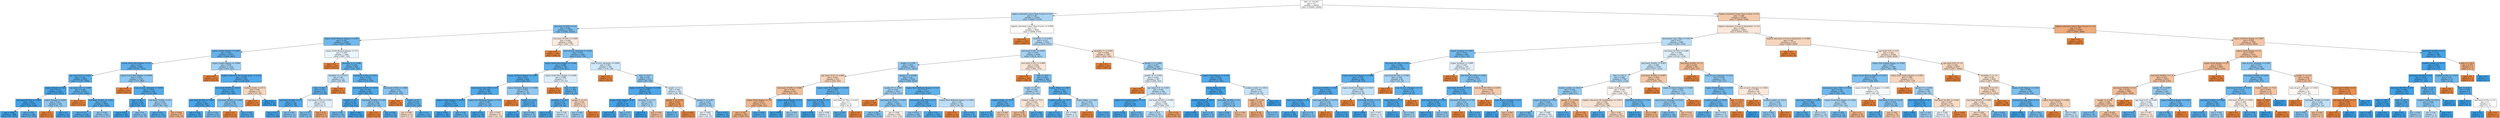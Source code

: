 digraph Tree {
node [shape=box, style="filled", color="black"] ;
0 [label="date <= 114.047\ngini = 0.5\nsamples = 48936\nvalue = [24468, 24468]", fillcolor="#e5813900"] ;
1 [label="highest_education_Lower Than A Level <= 0.0\ngini = 0.46\nsamples = 23588\nvalue = [8468, 15120]", fillcolor="#399de570"] ;
0 -> 1 [labeldistance=2.5, labelangle=45, headlabel="True"] ;
2 [label="imd_band_10-20% <= 0.0\ngini = 0.382\nsamples = 13905\nvalue = [3580, 10325]", fillcolor="#399de5a7"] ;
1 -> 2 ;
3 [label="region_North Western Region <= 0.001\ngini = 0.341\nsamples = 12206\nvalue = [2657, 9549]", fillcolor="#399de5b8"] ;
2 -> 3 ;
4 [label="region_London Region <= 0.001\ngini = 0.301\nsamples = 10797\nvalue = [1990, 8807]", fillcolor="#399de5c5"] ;
3 -> 4 ;
5 [label="region_South West Region <= 0.0\ngini = 0.271\nsamples = 9481\nvalue = [1529, 7952]", fillcolor="#399de5ce"] ;
4 -> 5 ;
6 [label="age_band_0-35 <= 0.001\ngini = 0.241\nsamples = 8249\nvalue = [1157, 7092]", fillcolor="#399de5d5"] ;
5 -> 6 ;
7 [label="region_Ireland <= 0.03\ngini = 0.113\nsamples = 2247\nvalue = [135, 2112]", fillcolor="#399de5ef"] ;
6 -> 7 ;
8 [label="imd_band_60-70% <= 0.003\ngini = 0.092\nsamples = 2144\nvalue = [104, 2040]", fillcolor="#399de5f2"] ;
7 -> 8 ;
9 [label="gini = 0.068\nsamples = 1898\nvalue = [67, 1831]", fillcolor="#399de5f6"] ;
8 -> 9 ;
10 [label="gini = 0.256\nsamples = 246\nvalue = [37, 209]", fillcolor="#399de5d2"] ;
8 -> 10 ;
11 [label="region_Ireland <= 0.983\ngini = 0.421\nsamples = 103\nvalue = [31, 72]", fillcolor="#399de591"] ;
7 -> 11 ;
12 [label="gini = 0.0\nsamples = 27\nvalue = [27, 0]", fillcolor="#e58139ff"] ;
11 -> 12 ;
13 [label="gini = 0.1\nsamples = 76\nvalue = [4, 72]", fillcolor="#399de5f1"] ;
11 -> 13 ;
14 [label="age_band_0-35 <= 0.999\ngini = 0.283\nsamples = 6002\nvalue = [1022, 4980]", fillcolor="#399de5cb"] ;
6 -> 14 ;
15 [label="gini = 0.0\nsamples = 173\nvalue = [173, 0]", fillcolor="#e58139ff"] ;
14 -> 15 ;
16 [label="imd_band_30-40% <= 0.003\ngini = 0.249\nsamples = 5829\nvalue = [849, 4980]", fillcolor="#399de5d4"] ;
14 -> 16 ;
17 [label="gini = 0.217\nsamples = 5138\nvalue = [635, 4503]", fillcolor="#399de5db"] ;
16 -> 17 ;
18 [label="gini = 0.428\nsamples = 691\nvalue = [214, 477]", fillcolor="#399de58d"] ;
16 -> 18 ;
19 [label="region_South West Region <= 0.999\ngini = 0.422\nsamples = 1232\nvalue = [372, 860]", fillcolor="#399de591"] ;
5 -> 19 ;
20 [label="gini = 0.0\nsamples = 253\nvalue = [253, 0]", fillcolor="#e58139ff"] ;
19 -> 20 ;
21 [label="num_of_prev_attempts <= 0.049\ngini = 0.214\nsamples = 979\nvalue = [119, 860]", fillcolor="#399de5dc"] ;
19 -> 21 ;
22 [label="date <= 99.5\ngini = 0.132\nsamples = 787\nvalue = [56, 731]", fillcolor="#399de5eb"] ;
21 -> 22 ;
23 [label="gini = 0.076\nsamples = 682\nvalue = [27, 655]", fillcolor="#399de5f4"] ;
22 -> 23 ;
24 [label="gini = 0.4\nsamples = 105\nvalue = [29, 76]", fillcolor="#399de59e"] ;
22 -> 24 ;
25 [label="imd_band_70-80% <= 0.0\ngini = 0.441\nsamples = 192\nvalue = [63, 129]", fillcolor="#399de582"] ;
21 -> 25 ;
26 [label="gini = 0.211\nsamples = 125\nvalue = [15, 110]", fillcolor="#399de5dc"] ;
25 -> 26 ;
27 [label="gini = 0.406\nsamples = 67\nvalue = [48, 19]", fillcolor="#e581399a"] ;
25 -> 27 ;
28 [label="region_London Region <= 0.998\ngini = 0.455\nsamples = 1316\nvalue = [461, 855]", fillcolor="#399de576"] ;
4 -> 28 ;
29 [label="gini = 0.0\nsamples = 353\nvalue = [353, 0]", fillcolor="#e58139ff"] ;
28 -> 29 ;
30 [label="highest_education_No Formal quals <= 0.018\ngini = 0.199\nsamples = 963\nvalue = [108, 855]", fillcolor="#399de5df"] ;
28 -> 30 ;
31 [label="imd_band_50-60% <= 0.012\ngini = 0.179\nsamples = 938\nvalue = [93, 845]", fillcolor="#399de5e3"] ;
30 -> 31 ;
32 [label="imd_band_60-70% <= 0.003\ngini = 0.15\nsamples = 854\nvalue = [70, 784]", fillcolor="#399de5e8"] ;
31 -> 32 ;
33 [label="gini = 0.128\nsamples = 785\nvalue = [54, 731]", fillcolor="#399de5ec"] ;
32 -> 33 ;
34 [label="gini = 0.356\nsamples = 69\nvalue = [16, 53]", fillcolor="#399de5b2"] ;
32 -> 34 ;
35 [label="imd_band_50-60% <= 0.946\ngini = 0.398\nsamples = 84\nvalue = [23, 61]", fillcolor="#399de59f"] ;
31 -> 35 ;
36 [label="gini = 0.0\nsamples = 15\nvalue = [15, 0]", fillcolor="#e58139ff"] ;
35 -> 36 ;
37 [label="gini = 0.205\nsamples = 69\nvalue = [8, 61]", fillcolor="#399de5de"] ;
35 -> 37 ;
38 [label="studied_credits <= 67.5\ngini = 0.48\nsamples = 25\nvalue = [15, 10]", fillcolor="#e5813955"] ;
30 -> 38 ;
39 [label="gini = 0.0\nsamples = 15\nvalue = [15, 0]", fillcolor="#e58139ff"] ;
38 -> 39 ;
40 [label="gini = 0.0\nsamples = 10\nvalue = [0, 10]", fillcolor="#399de5ff"] ;
38 -> 40 ;
41 [label="region_North Western Region <= 1.0\ngini = 0.499\nsamples = 1409\nvalue = [667, 742]", fillcolor="#399de51a"] ;
3 -> 41 ;
42 [label="gini = 0.0\nsamples = 505\nvalue = [505, 0]", fillcolor="#e58139ff"] ;
41 -> 42 ;
43 [label="disability_N <= 0.991\ngini = 0.294\nsamples = 904\nvalue = [162, 742]", fillcolor="#399de5c7"] ;
41 -> 43 ;
44 [label="disability_N <= 0.015\ngini = 0.48\nsamples = 110\nvalue = [44, 66]", fillcolor="#399de555"] ;
43 -> 44 ;
45 [label="date <= 84.5\ngini = 0.275\nsamples = 79\nvalue = [13, 66]", fillcolor="#399de5cd"] ;
44 -> 45 ;
46 [label="imd_band_20-30% <= 0.5\ngini = 0.19\nsamples = 66\nvalue = [7, 59]", fillcolor="#399de5e1"] ;
45 -> 46 ;
47 [label="gini = 0.111\nsamples = 51\nvalue = [3, 48]", fillcolor="#399de5ef"] ;
46 -> 47 ;
48 [label="gini = 0.391\nsamples = 15\nvalue = [4, 11]", fillcolor="#399de5a2"] ;
46 -> 48 ;
49 [label="imd_band_0-10% <= 0.353\ngini = 0.497\nsamples = 13\nvalue = [6, 7]", fillcolor="#399de524"] ;
45 -> 49 ;
50 [label="gini = 0.375\nsamples = 8\nvalue = [2, 6]", fillcolor="#399de5aa"] ;
49 -> 50 ;
51 [label="gini = 0.32\nsamples = 5\nvalue = [4, 1]", fillcolor="#e58139bf"] ;
49 -> 51 ;
52 [label="gini = 0.0\nsamples = 31\nvalue = [31, 0]", fillcolor="#e58139ff"] ;
44 -> 52 ;
53 [label="imd_band_0-10% <= 0.011\ngini = 0.253\nsamples = 794\nvalue = [118, 676]", fillcolor="#399de5d2"] ;
43 -> 53 ;
54 [label="imd_band_50-60% <= 0.014\ngini = 0.192\nsamples = 613\nvalue = [66, 547]", fillcolor="#399de5e0"] ;
53 -> 54 ;
55 [label="weight <= 3.5\ngini = 0.139\nsamples = 517\nvalue = [39, 478]", fillcolor="#399de5ea"] ;
54 -> 55 ;
56 [label="gini = 0.347\nsamples = 94\nvalue = [21, 73]", fillcolor="#399de5b6"] ;
55 -> 56 ;
57 [label="gini = 0.081\nsamples = 423\nvalue = [18, 405]", fillcolor="#399de5f4"] ;
55 -> 57 ;
58 [label="imd_band_50-60% <= 0.96\ngini = 0.404\nsamples = 96\nvalue = [27, 69]", fillcolor="#399de59b"] ;
54 -> 58 ;
59 [label="gini = 0.0\nsamples = 18\nvalue = [18, 0]", fillcolor="#e58139ff"] ;
58 -> 59 ;
60 [label="gini = 0.204\nsamples = 78\nvalue = [9, 69]", fillcolor="#399de5de"] ;
58 -> 60 ;
61 [label="imd_band_0-10% <= 0.988\ngini = 0.41\nsamples = 181\nvalue = [52, 129]", fillcolor="#399de598"] ;
53 -> 61 ;
62 [label="gini = 0.0\nsamples = 26\nvalue = [26, 0]", fillcolor="#e58139ff"] ;
61 -> 62 ;
63 [label="weight <= 2.5\ngini = 0.279\nsamples = 155\nvalue = [26, 129]", fillcolor="#399de5cc"] ;
61 -> 63 ;
64 [label="gini = 0.486\nsamples = 12\nvalue = [7, 5]", fillcolor="#e5813949"] ;
63 -> 64 ;
65 [label="gini = 0.23\nsamples = 143\nvalue = [19, 124]", fillcolor="#399de5d8"] ;
63 -> 65 ;
66 [label="imd_band_10-20% <= 0.999\ngini = 0.496\nsamples = 1699\nvalue = [923, 776]", fillcolor="#e5813929"] ;
2 -> 66 ;
67 [label="gini = 0.0\nsamples = 690\nvalue = [690, 0]", fillcolor="#e58139ff"] ;
66 -> 67 ;
68 [label="num_of_prev_attempts <= 0.029\ngini = 0.355\nsamples = 1009\nvalue = [233, 776]", fillcolor="#399de5b2"] ;
66 -> 68 ;
69 [label="region_South West Region <= 0.006\ngini = 0.268\nsamples = 746\nvalue = [119, 627]", fillcolor="#399de5cf"] ;
68 -> 69 ;
70 [label="region_Yorkshire Region <= 0.007\ngini = 0.22\nsamples = 669\nvalue = [84, 585]", fillcolor="#399de5da"] ;
69 -> 70 ;
71 [label="assessment_type_CMA <= 0.5\ngini = 0.186\nsamples = 597\nvalue = [62, 535]", fillcolor="#399de5e1"] ;
70 -> 71 ;
72 [label="region_London Region <= 0.012\ngini = 0.137\nsamples = 475\nvalue = [35, 440]", fillcolor="#399de5eb"] ;
71 -> 72 ;
73 [label="gini = 0.095\nsamples = 380\nvalue = [19, 361]", fillcolor="#399de5f2"] ;
72 -> 73 ;
74 [label="gini = 0.28\nsamples = 95\nvalue = [16, 79]", fillcolor="#399de5cb"] ;
72 -> 74 ;
75 [label="region_East Midlands Region <= 0.02\ngini = 0.345\nsamples = 122\nvalue = [27, 95]", fillcolor="#399de5b7"] ;
71 -> 75 ;
76 [label="gini = 0.131\nsamples = 85\nvalue = [6, 79]", fillcolor="#399de5ec"] ;
75 -> 76 ;
77 [label="gini = 0.491\nsamples = 37\nvalue = [21, 16]", fillcolor="#e581393d"] ;
75 -> 77 ;
78 [label="region_Yorkshire Region <= 0.988\ngini = 0.424\nsamples = 72\nvalue = [22, 50]", fillcolor="#399de58f"] ;
70 -> 78 ;
79 [label="gini = 0.0\nsamples = 15\nvalue = [15, 0]", fillcolor="#e58139ff"] ;
78 -> 79 ;
80 [label="weight <= 11.25\ngini = 0.215\nsamples = 57\nvalue = [7, 50]", fillcolor="#399de5db"] ;
78 -> 80 ;
81 [label="gini = 0.1\nsamples = 38\nvalue = [2, 36]", fillcolor="#399de5f1"] ;
80 -> 81 ;
82 [label="gini = 0.388\nsamples = 19\nvalue = [5, 14]", fillcolor="#399de5a4"] ;
80 -> 82 ;
83 [label="region_South West Region <= 0.938\ngini = 0.496\nsamples = 77\nvalue = [35, 42]", fillcolor="#399de52a"] ;
69 -> 83 ;
84 [label="gini = 0.0\nsamples = 26\nvalue = [26, 0]", fillcolor="#e58139ff"] ;
83 -> 84 ;
85 [label="date <= 99.5\ngini = 0.291\nsamples = 51\nvalue = [9, 42]", fillcolor="#399de5c8"] ;
83 -> 85 ;
86 [label="disability_Y <= 0.5\ngini = 0.227\nsamples = 46\nvalue = [6, 40]", fillcolor="#399de5d9"] ;
85 -> 86 ;
87 [label="gini = 0.142\nsamples = 39\nvalue = [3, 36]", fillcolor="#399de5ea"] ;
86 -> 87 ;
88 [label="gini = 0.49\nsamples = 7\nvalue = [3, 4]", fillcolor="#399de540"] ;
86 -> 88 ;
89 [label="gender_F <= 0.5\ngini = 0.48\nsamples = 5\nvalue = [3, 2]", fillcolor="#e5813955"] ;
85 -> 89 ;
90 [label="gini = 0.444\nsamples = 3\nvalue = [1, 2]", fillcolor="#399de57f"] ;
89 -> 90 ;
91 [label="gini = 0.0\nsamples = 2\nvalue = [2, 0]", fillcolor="#e58139ff"] ;
89 -> 91 ;
92 [label="num_of_prev_attempts <= 0.995\ngini = 0.491\nsamples = 263\nvalue = [114, 149]", fillcolor="#399de53c"] ;
68 -> 92 ;
93 [label="gini = 0.0\nsamples = 50\nvalue = [50, 0]", fillcolor="#e58139ff"] ;
92 -> 93 ;
94 [label="date <= 52.0\ngini = 0.42\nsamples = 213\nvalue = [64, 149]", fillcolor="#399de591"] ;
92 -> 94 ;
95 [label="region_South East Region <= 0.306\ngini = 0.167\nsamples = 87\nvalue = [8, 79]", fillcolor="#399de5e5"] ;
94 -> 95 ;
96 [label="region_North Region <= 0.5\ngini = 0.1\nsamples = 76\nvalue = [4, 72]", fillcolor="#399de5f1"] ;
95 -> 96 ;
97 [label="gini = 0.08\nsamples = 72\nvalue = [3, 69]", fillcolor="#399de5f4"] ;
96 -> 97 ;
98 [label="gini = 0.375\nsamples = 4\nvalue = [1, 3]", fillcolor="#399de5aa"] ;
96 -> 98 ;
99 [label="disability_N <= 0.5\ngini = 0.463\nsamples = 11\nvalue = [4, 7]", fillcolor="#399de56d"] ;
95 -> 99 ;
100 [label="gini = 0.0\nsamples = 5\nvalue = [0, 5]", fillcolor="#399de5ff"] ;
99 -> 100 ;
101 [label="gini = 0.444\nsamples = 6\nvalue = [4, 2]", fillcolor="#e581397f"] ;
99 -> 101 ;
102 [label="weight <= 3.5\ngini = 0.494\nsamples = 126\nvalue = [56, 70]", fillcolor="#399de533"] ;
94 -> 102 ;
103 [label="gender_F <= 0.115\ngini = 0.293\nsamples = 28\nvalue = [23, 5]", fillcolor="#e58139c8"] ;
102 -> 103 ;
104 [label="gini = 0.32\nsamples = 5\nvalue = [1, 4]", fillcolor="#399de5bf"] ;
103 -> 104 ;
105 [label="gini = 0.083\nsamples = 23\nvalue = [22, 1]", fillcolor="#e58139f3"] ;
103 -> 105 ;
106 [label="gender_F <= 0.947\ngini = 0.447\nsamples = 98\nvalue = [33, 65]", fillcolor="#399de57e"] ;
102 -> 106 ;
107 [label="gini = 0.499\nsamples = 63\nvalue = [30, 33]", fillcolor="#399de517"] ;
106 -> 107 ;
108 [label="gini = 0.157\nsamples = 35\nvalue = [3, 32]", fillcolor="#399de5e7"] ;
106 -> 108 ;
109 [label="highest_education_Lower Than A Level <= 0.999\ngini = 0.5\nsamples = 9683\nvalue = [4888, 4795]", fillcolor="#e5813905"] ;
1 -> 109 ;
110 [label="gini = 0.0\nsamples = 1850\nvalue = [1850, 0]", fillcolor="#e58139ff"] ;
109 -> 110 ;
111 [label="disability_Y <= 0.001\ngini = 0.475\nsamples = 7833\nvalue = [3038, 4795]", fillcolor="#399de55d"] ;
109 -> 111 ;
112 [label="imd_band_0-10% <= 0.001\ngini = 0.453\nsamples = 6446\nvalue = [2235, 4211]", fillcolor="#399de578"] ;
111 -> 112 ;
113 [label="weight <= 2.536\ngini = 0.432\nsamples = 5610\nvalue = [1773, 3837]", fillcolor="#399de589"] ;
112 -> 113 ;
114 [label="age_band_35-55 <= 0.998\ngini = 0.481\nsamples = 510\nvalue = [305, 205]", fillcolor="#e5813954"] ;
113 -> 114 ;
115 [label="imd_band_30-40% <= 0.986\ngini = 0.441\nsamples = 435\nvalue = [292, 143]", fillcolor="#e5813982"] ;
114 -> 115 ;
116 [label="region_North Region <= 1.0\ngini = 0.417\nsamples = 412\nvalue = [290, 122]", fillcolor="#e5813994"] ;
115 -> 116 ;
117 [label="gini = 0.395\nsamples = 395\nvalue = [288, 107]", fillcolor="#e58139a0"] ;
116 -> 117 ;
118 [label="gini = 0.208\nsamples = 17\nvalue = [2, 15]", fillcolor="#399de5dd"] ;
116 -> 118 ;
119 [label="region_North Region <= 0.5\ngini = 0.159\nsamples = 23\nvalue = [2, 21]", fillcolor="#399de5e7"] ;
115 -> 119 ;
120 [label="gini = 0.095\nsamples = 20\nvalue = [1, 19]", fillcolor="#399de5f2"] ;
119 -> 120 ;
121 [label="gini = 0.444\nsamples = 3\nvalue = [1, 2]", fillcolor="#399de57f"] ;
119 -> 121 ;
122 [label="region_South West Region <= 0.459\ngini = 0.287\nsamples = 75\nvalue = [13, 62]", fillcolor="#399de5ca"] ;
114 -> 122 ;
123 [label="imd_band_40-50% <= 0.5\ngini = 0.198\nsamples = 63\nvalue = [7, 56]", fillcolor="#399de5df"] ;
122 -> 123 ;
124 [label="gini = 0.074\nsamples = 52\nvalue = [2, 50]", fillcolor="#399de5f5"] ;
123 -> 124 ;
125 [label="gini = 0.496\nsamples = 11\nvalue = [5, 6]", fillcolor="#399de52a"] ;
123 -> 125 ;
126 [label="imd_band_60-70% <= 0.419\ngini = 0.5\nsamples = 12\nvalue = [6, 6]", fillcolor="#e5813900"] ;
122 -> 126 ;
127 [label="gini = 0.245\nsamples = 7\nvalue = [1, 6]", fillcolor="#399de5d4"] ;
126 -> 127 ;
128 [label="gini = 0.0\nsamples = 5\nvalue = [5, 0]", fillcolor="#e58139ff"] ;
126 -> 128 ;
129 [label="gender_F <= 0.999\ngini = 0.41\nsamples = 5100\nvalue = [1468, 3632]", fillcolor="#399de598"] ;
113 -> 129 ;
130 [label="gender_M <= 0.996\ngini = 0.451\nsamples = 3543\nvalue = [1218, 2325]", fillcolor="#399de579"] ;
129 -> 130 ;
131 [label="gini = 0.0\nsamples = 260\nvalue = [260, 0]", fillcolor="#e58139ff"] ;
130 -> 131 ;
132 [label="imd_band_90-100% <= 0.003\ngini = 0.413\nsamples = 3283\nvalue = [958, 2325]", fillcolor="#399de596"] ;
130 -> 132 ;
133 [label="gini = 0.383\nsamples = 2874\nvalue = [743, 2131]", fillcolor="#399de5a6"] ;
132 -> 133 ;
134 [label="gini = 0.499\nsamples = 409\nvalue = [215, 194]", fillcolor="#e5813919"] ;
132 -> 134 ;
135 [label="region_West Midlands Region <= 0.01\ngini = 0.27\nsamples = 1557\nvalue = [250, 1307]", fillcolor="#399de5ce"] ;
129 -> 135 ;
136 [label="assessment_type_TMA <= 0.5\ngini = 0.236\nsamples = 1417\nvalue = [194, 1223]", fillcolor="#399de5d7"] ;
135 -> 136 ;
137 [label="gini = 0.416\nsamples = 268\nvalue = [79, 189]", fillcolor="#399de594"] ;
136 -> 137 ;
138 [label="gini = 0.18\nsamples = 1149\nvalue = [115, 1034]", fillcolor="#399de5e3"] ;
136 -> 138 ;
139 [label="region_West Midlands Region <= 0.992\ngini = 0.48\nsamples = 140\nvalue = [56, 84]", fillcolor="#399de555"] ;
135 -> 139 ;
140 [label="gini = 0.0\nsamples = 43\nvalue = [43, 0]", fillcolor="#e58139ff"] ;
139 -> 140 ;
141 [label="gini = 0.232\nsamples = 97\nvalue = [13, 84]", fillcolor="#399de5d8"] ;
139 -> 141 ;
142 [label="imd_band_0-10% <= 0.999\ngini = 0.494\nsamples = 836\nvalue = [462, 374]", fillcolor="#e5813931"] ;
112 -> 142 ;
143 [label="gini = 0.0\nsamples = 346\nvalue = [346, 0]", fillcolor="#e58139ff"] ;
142 -> 143 ;
144 [label="date <= 33.0\ngini = 0.361\nsamples = 490\nvalue = [116, 374]", fillcolor="#399de5b0"] ;
142 -> 144 ;
145 [label="weight <= 8.137\ngini = 0.465\nsamples = 207\nvalue = [76, 131]", fillcolor="#399de56b"] ;
144 -> 145 ;
146 [label="studied_credits <= 135.0\ngini = 0.24\nsamples = 93\nvalue = [13, 80]", fillcolor="#399de5d6"] ;
145 -> 146 ;
147 [label="gini = 0.171\nsamples = 85\nvalue = [8, 77]", fillcolor="#399de5e5"] ;
146 -> 147 ;
148 [label="gini = 0.469\nsamples = 8\nvalue = [5, 3]", fillcolor="#e5813966"] ;
146 -> 148 ;
149 [label="studied_credits <= 75.0\ngini = 0.494\nsamples = 114\nvalue = [63, 51]", fillcolor="#e5813931"] ;
145 -> 149 ;
150 [label="gini = 0.434\nsamples = 88\nvalue = [60, 28]", fillcolor="#e5813988"] ;
149 -> 150 ;
151 [label="gini = 0.204\nsamples = 26\nvalue = [3, 23]", fillcolor="#399de5de"] ;
149 -> 151 ;
152 [label="region_Wales <= 0.093\ngini = 0.243\nsamples = 283\nvalue = [40, 243]", fillcolor="#399de5d5"] ;
144 -> 152 ;
153 [label="studied_credits <= 157.5\ngini = 0.199\nsamples = 250\nvalue = [28, 222]", fillcolor="#399de5df"] ;
152 -> 153 ;
154 [label="gini = 0.174\nsamples = 239\nvalue = [23, 216]", fillcolor="#399de5e4"] ;
153 -> 154 ;
155 [label="gini = 0.496\nsamples = 11\nvalue = [5, 6]", fillcolor="#399de52a"] ;
153 -> 155 ;
156 [label="region_Wales <= 0.844\ngini = 0.463\nsamples = 33\nvalue = [12, 21]", fillcolor="#399de56d"] ;
152 -> 156 ;
157 [label="gini = 0.0\nsamples = 9\nvalue = [9, 0]", fillcolor="#e58139ff"] ;
156 -> 157 ;
158 [label="gini = 0.219\nsamples = 24\nvalue = [3, 21]", fillcolor="#399de5db"] ;
156 -> 158 ;
159 [label="disability_Y <= 0.995\ngini = 0.488\nsamples = 1387\nvalue = [803, 584]", fillcolor="#e5813946"] ;
111 -> 159 ;
160 [label="gini = 0.0\nsamples = 505\nvalue = [505, 0]", fillcolor="#e58139ff"] ;
159 -> 160 ;
161 [label="gender_F <= 0.984\ngini = 0.447\nsamples = 882\nvalue = [298, 584]", fillcolor="#399de57d"] ;
159 -> 161 ;
162 [label="gender_M <= 0.992\ngini = 0.495\nsamples = 587\nvalue = [265, 322]", fillcolor="#399de52d"] ;
161 -> 162 ;
163 [label="gini = 0.0\nsamples = 47\nvalue = [47, 0]", fillcolor="#e58139ff"] ;
162 -> 163 ;
164 [label="age_band_0-35 <= 0.003\ngini = 0.481\nsamples = 540\nvalue = [218, 322]", fillcolor="#399de552"] ;
162 -> 164 ;
165 [label="region_East Anglian Region <= 0.5\ngini = 0.17\nsamples = 96\nvalue = [9, 87]", fillcolor="#399de5e5"] ;
164 -> 165 ;
166 [label="gini = 0.121\nsamples = 77\nvalue = [5, 72]", fillcolor="#399de5ed"] ;
165 -> 166 ;
167 [label="gini = 0.332\nsamples = 19\nvalue = [4, 15]", fillcolor="#399de5bb"] ;
165 -> 167 ;
168 [label="imd_band_40-50% <= 0.004\ngini = 0.498\nsamples = 444\nvalue = [209, 235]", fillcolor="#399de51c"] ;
164 -> 168 ;
169 [label="gini = 0.475\nsamples = 361\nvalue = [140, 221]", fillcolor="#399de55d"] ;
168 -> 169 ;
170 [label="gini = 0.28\nsamples = 83\nvalue = [69, 14]", fillcolor="#e58139cb"] ;
168 -> 170 ;
171 [label="region_South Region <= 0.106\ngini = 0.199\nsamples = 295\nvalue = [33, 262]", fillcolor="#399de5df"] ;
161 -> 171 ;
172 [label="region_Wales <= 0.5\ngini = 0.112\nsamples = 252\nvalue = [15, 237]", fillcolor="#399de5ef"] ;
171 -> 172 ;
173 [label="studied_credits <= 165.0\ngini = 0.076\nsamples = 228\nvalue = [9, 219]", fillcolor="#399de5f5"] ;
172 -> 173 ;
174 [label="gini = 0.062\nsamples = 218\nvalue = [7, 211]", fillcolor="#399de5f7"] ;
173 -> 174 ;
175 [label="gini = 0.32\nsamples = 10\nvalue = [2, 8]", fillcolor="#399de5bf"] ;
173 -> 175 ;
176 [label="imd_band_20-30% <= 0.5\ngini = 0.375\nsamples = 24\nvalue = [6, 18]", fillcolor="#399de5aa"] ;
172 -> 176 ;
177 [label="gini = 0.308\nsamples = 21\nvalue = [4, 17]", fillcolor="#399de5c3"] ;
176 -> 177 ;
178 [label="gini = 0.444\nsamples = 3\nvalue = [2, 1]", fillcolor="#e581397f"] ;
176 -> 178 ;
179 [label="studied_credits <= 105.0\ngini = 0.487\nsamples = 43\nvalue = [18, 25]", fillcolor="#399de547"] ;
171 -> 179 ;
180 [label="weight <= 11.25\ngini = 0.426\nsamples = 26\nvalue = [18, 8]", fillcolor="#e581398e"] ;
179 -> 180 ;
181 [label="gini = 0.351\nsamples = 22\nvalue = [17, 5]", fillcolor="#e58139b4"] ;
180 -> 181 ;
182 [label="gini = 0.375\nsamples = 4\nvalue = [1, 3]", fillcolor="#399de5aa"] ;
180 -> 182 ;
183 [label="gini = 0.0\nsamples = 17\nvalue = [0, 17]", fillcolor="#399de5ff"] ;
179 -> 183 ;
184 [label="highest_education_Lower Than A Level <= 0.0\ngini = 0.466\nsamples = 25348\nvalue = [16000, 9348]", fillcolor="#e581396a"] ;
0 -> 184 [labeldistance=2.5, labelangle=-45, headlabel="False"] ;
185 [label="highest_education_A Level or Equivalent <= 0.0\ngini = 0.495\nsamples = 15047\nvalue = [8305, 6742]", fillcolor="#e5813930"] ;
184 -> 185 ;
186 [label="assessment_type_TMA <= 0.055\ngini = 0.477\nsamples = 3469\nvalue = [1365, 2104]", fillcolor="#399de55a"] ;
185 -> 186 ;
187 [label="region_Scotland <= 0.001\ngini = 0.355\nsamples = 968\nvalue = [223, 745]", fillcolor="#399de5b3"] ;
186 -> 187 ;
188 [label="imd_band_60-70% <= 0.02\ngini = 0.265\nsamples = 733\nvalue = [115, 618]", fillcolor="#399de5d0"] ;
187 -> 188 ;
189 [label="region_South East Region <= 0.068\ngini = 0.234\nsamples = 664\nvalue = [90, 574]", fillcolor="#399de5d7"] ;
188 -> 189 ;
190 [label="imd_band_80-90% <= 0.02\ngini = 0.205\nsamples = 620\nvalue = [72, 548]", fillcolor="#399de5dd"] ;
189 -> 190 ;
191 [label="imd_band_30-40% <= 0.0\ngini = 0.174\nsamples = 561\nvalue = [54, 507]", fillcolor="#399de5e4"] ;
190 -> 191 ;
192 [label="gini = 0.136\nsamples = 490\nvalue = [36, 454]", fillcolor="#399de5eb"] ;
191 -> 192 ;
193 [label="gini = 0.378\nsamples = 71\nvalue = [18, 53]", fillcolor="#399de5a8"] ;
191 -> 193 ;
194 [label="imd_band_80-90% <= 0.979\ngini = 0.424\nsamples = 59\nvalue = [18, 41]", fillcolor="#399de58f"] ;
190 -> 194 ;
195 [label="gini = 0.0\nsamples = 15\nvalue = [15, 0]", fillcolor="#e58139ff"] ;
194 -> 195 ;
196 [label="gini = 0.127\nsamples = 44\nvalue = [3, 41]", fillcolor="#399de5ec"] ;
194 -> 196 ;
197 [label="region_South East Region <= 0.941\ngini = 0.483\nsamples = 44\nvalue = [18, 26]", fillcolor="#399de54e"] ;
189 -> 197 ;
198 [label="gini = 0.0\nsamples = 11\nvalue = [11, 0]", fillcolor="#e58139ff"] ;
197 -> 198 ;
199 [label="imd_band_40-50% <= 0.5\ngini = 0.334\nsamples = 33\nvalue = [7, 26]", fillcolor="#399de5ba"] ;
197 -> 199 ;
200 [label="gini = 0.095\nsamples = 20\nvalue = [1, 19]", fillcolor="#399de5f2"] ;
199 -> 200 ;
201 [label="gini = 0.497\nsamples = 13\nvalue = [6, 7]", fillcolor="#399de524"] ;
199 -> 201 ;
202 [label="imd_band_60-70% <= 0.999\ngini = 0.462\nsamples = 69\nvalue = [25, 44]", fillcolor="#399de56e"] ;
188 -> 202 ;
203 [label="gini = 0.0\nsamples = 17\nvalue = [17, 0]", fillcolor="#e58139ff"] ;
202 -> 203 ;
204 [label="num_of_prev_attempts <= 1.5\ngini = 0.26\nsamples = 52\nvalue = [8, 44]", fillcolor="#399de5d1"] ;
202 -> 204 ;
205 [label="region_Wales <= 0.5\ngini = 0.183\nsamples = 49\nvalue = [5, 44]", fillcolor="#399de5e2"] ;
204 -> 205 ;
206 [label="gini = 0.13\nsamples = 43\nvalue = [3, 40]", fillcolor="#399de5ec"] ;
205 -> 206 ;
207 [label="gini = 0.444\nsamples = 6\nvalue = [2, 4]", fillcolor="#399de57f"] ;
205 -> 207 ;
208 [label="gini = 0.0\nsamples = 3\nvalue = [3, 0]", fillcolor="#e58139ff"] ;
204 -> 208 ;
209 [label="region_Scotland <= 0.989\ngini = 0.497\nsamples = 235\nvalue = [108, 127]", fillcolor="#399de526"] ;
187 -> 209 ;
210 [label="gini = 0.0\nsamples = 59\nvalue = [59, 0]", fillcolor="#e58139ff"] ;
209 -> 210 ;
211 [label="imd_band_90-100% <= 0.003\ngini = 0.402\nsamples = 176\nvalue = [49, 127]", fillcolor="#399de59d"] ;
209 -> 211 ;
212 [label="imd_band_40-50% <= 0.11\ngini = 0.235\nsamples = 125\nvalue = [17, 108]", fillcolor="#399de5d7"] ;
211 -> 212 ;
213 [label="imd_band_80-90% <= 0.031\ngini = 0.188\nsamples = 105\nvalue = [11, 94]", fillcolor="#399de5e1"] ;
212 -> 213 ;
214 [label="gini = 0.141\nsamples = 92\nvalue = [7, 85]", fillcolor="#399de5ea"] ;
213 -> 214 ;
215 [label="gini = 0.426\nsamples = 13\nvalue = [4, 9]", fillcolor="#399de58e"] ;
213 -> 215 ;
216 [label="imd_band_40-50% <= 0.739\ngini = 0.42\nsamples = 20\nvalue = [6, 14]", fillcolor="#399de592"] ;
212 -> 216 ;
217 [label="gini = 0.0\nsamples = 4\nvalue = [4, 0]", fillcolor="#e58139ff"] ;
216 -> 217 ;
218 [label="gini = 0.219\nsamples = 16\nvalue = [2, 14]", fillcolor="#399de5db"] ;
216 -> 218 ;
219 [label="imd_band_90-100% <= 0.997\ngini = 0.468\nsamples = 51\nvalue = [32, 19]", fillcolor="#e5813968"] ;
211 -> 219 ;
220 [label="gini = 0.0\nsamples = 29\nvalue = [29, 0]", fillcolor="#e58139ff"] ;
219 -> 220 ;
221 [label="num_of_prev_attempts <= 0.5\ngini = 0.236\nsamples = 22\nvalue = [3, 19]", fillcolor="#399de5d7"] ;
219 -> 221 ;
222 [label="gini = 0.1\nsamples = 19\nvalue = [1, 18]", fillcolor="#399de5f1"] ;
221 -> 222 ;
223 [label="gini = 0.444\nsamples = 3\nvalue = [2, 1]", fillcolor="#e581397f"] ;
221 -> 223 ;
224 [label="imd_band_20-30% <= 0.004\ngini = 0.496\nsamples = 2501\nvalue = [1142, 1359]", fillcolor="#399de529"] ;
186 -> 224 ;
225 [label="imd_band_50-60% <= 0.003\ngini = 0.486\nsamples = 2109\nvalue = [877, 1232]", fillcolor="#399de549"] ;
224 -> 225 ;
226 [label="date <= 197.5\ngini = 0.469\nsamples = 1788\nvalue = [672, 1116]", fillcolor="#399de565"] ;
225 -> 226 ;
227 [label="studied_credits <= 145.0\ngini = 0.434\nsamples = 1277\nvalue = [406, 871]", fillcolor="#399de588"] ;
226 -> 227 ;
228 [label="region_Scotland <= 0.002\ngini = 0.409\nsamples = 1174\nvalue = [337, 837]", fillcolor="#399de598"] ;
227 -> 228 ;
229 [label="gini = 0.348\nsamples = 871\nvalue = [195, 676]", fillcolor="#399de5b5"] ;
228 -> 229 ;
230 [label="gini = 0.498\nsamples = 303\nvalue = [142, 161]", fillcolor="#399de51e"] ;
228 -> 230 ;
231 [label="gender_F <= 0.034\ngini = 0.442\nsamples = 103\nvalue = [69, 34]", fillcolor="#e5813981"] ;
227 -> 231 ;
232 [label="gini = 0.211\nsamples = 25\nvalue = [3, 22]", fillcolor="#399de5dc"] ;
231 -> 232 ;
233 [label="gini = 0.26\nsamples = 78\nvalue = [66, 12]", fillcolor="#e58139d1"] ;
231 -> 233 ;
234 [label="region_Scotland <= 0.997\ngini = 0.499\nsamples = 511\nvalue = [266, 245]", fillcolor="#e5813914"] ;
226 -> 234 ;
235 [label="highest_education_HE Qualification <= 0.079\ngini = 0.492\nsamples = 449\nvalue = [253, 196]", fillcolor="#e5813939"] ;
234 -> 235 ;
236 [label="gini = 0.17\nsamples = 32\nvalue = [3, 29]", fillcolor="#399de5e5"] ;
235 -> 236 ;
237 [label="gini = 0.48\nsamples = 417\nvalue = [250, 167]", fillcolor="#e5813955"] ;
235 -> 237 ;
238 [label="imd_band_30-40% <= 0.135\ngini = 0.331\nsamples = 62\nvalue = [13, 49]", fillcolor="#399de5bb"] ;
234 -> 238 ;
239 [label="gini = 0.117\nsamples = 48\nvalue = [3, 45]", fillcolor="#399de5ee"] ;
238 -> 239 ;
240 [label="gini = 0.408\nsamples = 14\nvalue = [10, 4]", fillcolor="#e5813999"] ;
238 -> 240 ;
241 [label="imd_band_50-60% <= 0.997\ngini = 0.462\nsamples = 321\nvalue = [205, 116]", fillcolor="#e581396f"] ;
225 -> 241 ;
242 [label="gini = 0.0\nsamples = 144\nvalue = [144, 0]", fillcolor="#e58139ff"] ;
241 -> 242 ;
243 [label="region_Yorkshire Region <= 0.045\ngini = 0.452\nsamples = 177\nvalue = [61, 116]", fillcolor="#399de579"] ;
241 -> 243 ;
244 [label="num_of_prev_attempts <= 0.012\ngini = 0.424\nsamples = 167\nvalue = [51, 116]", fillcolor="#399de58f"] ;
243 -> 244 ;
245 [label="gini = 0.375\nsamples = 144\nvalue = [36, 108]", fillcolor="#399de5aa"] ;
244 -> 245 ;
246 [label="gini = 0.454\nsamples = 23\nvalue = [15, 8]", fillcolor="#e5813977"] ;
244 -> 246 ;
247 [label="gini = 0.0\nsamples = 10\nvalue = [10, 0]", fillcolor="#e58139ff"] ;
243 -> 247 ;
248 [label="imd_band_20-30% <= 1.0\ngini = 0.438\nsamples = 392\nvalue = [265, 127]", fillcolor="#e5813985"] ;
224 -> 248 ;
249 [label="gini = 0.0\nsamples = 211\nvalue = [211, 0]", fillcolor="#e58139ff"] ;
248 -> 249 ;
250 [label="num_of_prev_attempts <= 0.04\ngini = 0.419\nsamples = 181\nvalue = [54, 127]", fillcolor="#399de593"] ;
248 -> 250 ;
251 [label="region_North Region <= 0.033\ngini = 0.351\nsamples = 141\nvalue = [32, 109]", fillcolor="#399de5b4"] ;
250 -> 251 ;
252 [label="studied_credits <= 105.0\ngini = 0.313\nsamples = 134\nvalue = [26, 108]", fillcolor="#399de5c2"] ;
251 -> 252 ;
253 [label="gini = 0.259\nsamples = 111\nvalue = [17, 94]", fillcolor="#399de5d1"] ;
252 -> 253 ;
254 [label="gini = 0.476\nsamples = 23\nvalue = [9, 14]", fillcolor="#399de55b"] ;
252 -> 254 ;
255 [label="date <= 133.5\ngini = 0.245\nsamples = 7\nvalue = [6, 1]", fillcolor="#e58139d4"] ;
251 -> 255 ;
256 [label="gini = 0.0\nsamples = 6\nvalue = [6, 0]", fillcolor="#e58139ff"] ;
255 -> 256 ;
257 [label="gini = 0.0\nsamples = 1\nvalue = [0, 1]", fillcolor="#399de5ff"] ;
255 -> 257 ;
258 [label="num_of_prev_attempts <= 0.963\ngini = 0.495\nsamples = 40\nvalue = [22, 18]", fillcolor="#e581392e"] ;
250 -> 258 ;
259 [label="gini = 0.0\nsamples = 12\nvalue = [12, 0]", fillcolor="#e58139ff"] ;
258 -> 259 ;
260 [label="studied_credits <= 135.0\ngini = 0.459\nsamples = 28\nvalue = [10, 18]", fillcolor="#399de571"] ;
258 -> 260 ;
261 [label="gini = 0.426\nsamples = 26\nvalue = [8, 18]", fillcolor="#399de58e"] ;
260 -> 261 ;
262 [label="gini = 0.0\nsamples = 2\nvalue = [2, 0]", fillcolor="#e58139ff"] ;
260 -> 262 ;
263 [label="highest_education_A Level or Equivalent <= 0.999\ngini = 0.48\nsamples = 11578\nvalue = [6940, 4638]", fillcolor="#e5813955"] ;
185 -> 263 ;
264 [label="gini = 0.0\nsamples = 1012\nvalue = [1012, 0]", fillcolor="#e58139ff"] ;
263 -> 264 ;
265 [label="age_band_0-35 <= 0.0\ngini = 0.493\nsamples = 10566\nvalue = [5928, 4638]", fillcolor="#e5813937"] ;
263 -> 265 ;
266 [label="region_East Anglian Region <= 0.002\ngini = 0.437\nsamples = 1399\nvalue = [451, 948]", fillcolor="#399de586"] ;
265 -> 266 ;
267 [label="region_North Western Region <= 0.011\ngini = 0.381\nsamples = 1126\nvalue = [288, 838]", fillcolor="#399de5a7"] ;
266 -> 267 ;
268 [label="assessment_type_CMA <= 0.243\ngini = 0.336\nsamples = 952\nvalue = [203, 749]", fillcolor="#399de5ba"] ;
267 -> 268 ;
269 [label="imd_band_70-80% <= 0.004\ngini = 0.288\nsamples = 762\nvalue = [133, 629]", fillcolor="#399de5c9"] ;
268 -> 269 ;
270 [label="gini = 0.229\nsamples = 638\nvalue = [84, 554]", fillcolor="#399de5d8"] ;
269 -> 270 ;
271 [label="gini = 0.478\nsamples = 124\nvalue = [49, 75]", fillcolor="#399de558"] ;
269 -> 271 ;
272 [label="region_South West Region <= 0.004\ngini = 0.465\nsamples = 190\nvalue = [70, 120]", fillcolor="#399de56a"] ;
268 -> 272 ;
273 [label="gini = 0.334\nsamples = 132\nvalue = [28, 104]", fillcolor="#399de5ba"] ;
272 -> 273 ;
274 [label="gini = 0.4\nsamples = 58\nvalue = [42, 16]", fillcolor="#e581399e"] ;
272 -> 274 ;
275 [label="region_North Western Region <= 0.996\ngini = 0.5\nsamples = 174\nvalue = [85, 89]", fillcolor="#399de50b"] ;
267 -> 275 ;
276 [label="gini = 0.0\nsamples = 50\nvalue = [50, 0]", fillcolor="#e58139ff"] ;
275 -> 276 ;
277 [label="imd_band_0-10% <= 0.036\ngini = 0.405\nsamples = 124\nvalue = [35, 89]", fillcolor="#399de59b"] ;
275 -> 277 ;
278 [label="gini = 0.236\nsamples = 88\nvalue = [12, 76]", fillcolor="#399de5d7"] ;
277 -> 278 ;
279 [label="gini = 0.461\nsamples = 36\nvalue = [23, 13]", fillcolor="#e581396f"] ;
277 -> 279 ;
280 [label="region_East Anglian Region <= 0.997\ngini = 0.481\nsamples = 273\nvalue = [163, 110]", fillcolor="#e5813953"] ;
266 -> 280 ;
281 [label="gini = 0.0\nsamples = 104\nvalue = [104, 0]", fillcolor="#e58139ff"] ;
280 -> 281 ;
282 [label="gender_F <= 0.002\ngini = 0.454\nsamples = 169\nvalue = [59, 110]", fillcolor="#399de576"] ;
280 -> 282 ;
283 [label="imd_band_50-60% <= 0.5\ngini = 0.123\nsamples = 76\nvalue = [5, 71]", fillcolor="#399de5ed"] ;
282 -> 283 ;
284 [label="gini = 0.082\nsamples = 70\nvalue = [3, 67]", fillcolor="#399de5f4"] ;
283 -> 284 ;
285 [label="gini = 0.444\nsamples = 6\nvalue = [2, 4]", fillcolor="#399de57f"] ;
283 -> 285 ;
286 [label="imd_band_20-30% <= 0.002\ngini = 0.487\nsamples = 93\nvalue = [54, 39]", fillcolor="#e5813947"] ;
282 -> 286 ;
287 [label="gini = 0.498\nsamples = 72\nvalue = [34, 38]", fillcolor="#399de51b"] ;
286 -> 287 ;
288 [label="gini = 0.091\nsamples = 21\nvalue = [20, 1]", fillcolor="#e58139f2"] ;
286 -> 288 ;
289 [label="age_band_0-35 <= 1.0\ngini = 0.481\nsamples = 9167\nvalue = [5477, 3690]", fillcolor="#e5813953"] ;
265 -> 289 ;
290 [label="gini = 0.0\nsamples = 606\nvalue = [606, 0]", fillcolor="#e58139ff"] ;
289 -> 290 ;
291 [label="disability_Y <= 1.0\ngini = 0.49\nsamples = 8561\nvalue = [4871, 3690]", fillcolor="#e581393e"] ;
289 -> 291 ;
292 [label="disability_Y <= 0.0\ngini = 0.483\nsamples = 7971\nvalue = [4719, 3252]", fillcolor="#e581394f"] ;
291 -> 292 ;
293 [label="imd_band_80-90% <= 0.998\ngini = 0.49\nsamples = 7575\nvalue = [4323, 3252]", fillcolor="#e581393f"] ;
292 -> 293 ;
294 [label="gini = 0.483\nsamples = 7188\nvalue = [4247, 2941]", fillcolor="#e581394e"] ;
293 -> 294 ;
295 [label="gini = 0.316\nsamples = 387\nvalue = [76, 311]", fillcolor="#399de5c1"] ;
293 -> 295 ;
296 [label="gini = 0.0\nsamples = 396\nvalue = [396, 0]", fillcolor="#e58139ff"] ;
292 -> 296 ;
297 [label="region_South Region <= 0.016\ngini = 0.383\nsamples = 590\nvalue = [152, 438]", fillcolor="#399de5a7"] ;
291 -> 297 ;
298 [label="assessment_type_TMA <= 0.5\ngini = 0.293\nsamples = 482\nvalue = [86, 396]", fillcolor="#399de5c8"] ;
297 -> 298 ;
299 [label="gini = 0.056\nsamples = 138\nvalue = [4, 134]", fillcolor="#399de5f7"] ;
298 -> 299 ;
300 [label="gini = 0.363\nsamples = 344\nvalue = [82, 262]", fillcolor="#399de5af"] ;
298 -> 300 ;
301 [label="region_South Region <= 0.984\ngini = 0.475\nsamples = 108\nvalue = [66, 42]", fillcolor="#e581395d"] ;
297 -> 301 ;
302 [label="gini = 0.0\nsamples = 37\nvalue = [37, 0]", fillcolor="#e58139ff"] ;
301 -> 302 ;
303 [label="gini = 0.483\nsamples = 71\nvalue = [29, 42]", fillcolor="#399de54f"] ;
301 -> 303 ;
304 [label="highest_education_Lower Than A Level <= 1.0\ngini = 0.378\nsamples = 10301\nvalue = [7695, 2606]", fillcolor="#e58139a9"] ;
184 -> 304 ;
305 [label="gini = 0.0\nsamples = 2902\nvalue = [2902, 0]", fillcolor="#e58139ff"] ;
304 -> 305 ;
306 [label="region_Yorkshire Region <= 0.997\ngini = 0.456\nsamples = 7399\nvalue = [4793, 2606]", fillcolor="#e5813974"] ;
304 -> 306 ;
307 [label="region_North Region <= 1.0\ngini = 0.447\nsamples = 7215\nvalue = [4781, 2434]", fillcolor="#e581397d"] ;
306 -> 307 ;
308 [label="region_North Region <= 0.0\ngini = 0.434\nsamples = 6861\nvalue = [4676, 2185]", fillcolor="#e5813988"] ;
307 -> 308 ;
309 [label="imd_band_50-60% <= 1.0\ngini = 0.451\nsamples = 6353\nvalue = [4168, 2185]", fillcolor="#e5813979"] ;
308 -> 309 ;
310 [label="imd_band_50-60% <= 0.0\ngini = 0.438\nsamples = 5990\nvalue = [4051, 1939]", fillcolor="#e5813985"] ;
309 -> 310 ;
311 [label="weight <= 4.554\ngini = 0.458\nsamples = 5451\nvalue = [3512, 1939]", fillcolor="#e5813972"] ;
310 -> 311 ;
312 [label="gini = 0.374\nsamples = 281\nvalue = [70, 211]", fillcolor="#399de5aa"] ;
311 -> 312 ;
313 [label="gini = 0.445\nsamples = 5170\nvalue = [3442, 1728]", fillcolor="#e581397f"] ;
311 -> 313 ;
314 [label="gini = 0.0\nsamples = 539\nvalue = [539, 0]", fillcolor="#e58139ff"] ;
310 -> 314 ;
315 [label="gender_M <= 0.987\ngini = 0.437\nsamples = 363\nvalue = [117, 246]", fillcolor="#399de586"] ;
309 -> 315 ;
316 [label="age_band_0-35 <= 0.085\ngini = 0.499\nsamples = 164\nvalue = [78, 86]", fillcolor="#399de518"] ;
315 -> 316 ;
317 [label="gini = 0.252\nsamples = 27\nvalue = [4, 23]", fillcolor="#399de5d3"] ;
316 -> 317 ;
318 [label="gini = 0.497\nsamples = 137\nvalue = [74, 63]", fillcolor="#e5813926"] ;
316 -> 318 ;
319 [label="region_Yorkshire Region <= 0.007\ngini = 0.315\nsamples = 199\nvalue = [39, 160]", fillcolor="#399de5c1"] ;
315 -> 319 ;
320 [label="gini = 0.289\nsamples = 194\nvalue = [34, 160]", fillcolor="#399de5c9"] ;
319 -> 320 ;
321 [label="gini = 0.0\nsamples = 5\nvalue = [5, 0]", fillcolor="#e58139ff"] ;
319 -> 321 ;
322 [label="gini = 0.0\nsamples = 508\nvalue = [508, 0]", fillcolor="#e58139ff"] ;
308 -> 322 ;
323 [label="num_of_prev_attempts <= 0.067\ngini = 0.417\nsamples = 354\nvalue = [105, 249]", fillcolor="#399de593"] ;
307 -> 323 ;
324 [label="imd_band_50-60% <= 0.061\ngini = 0.354\nsamples = 300\nvalue = [69, 231]", fillcolor="#399de5b3"] ;
323 -> 324 ;
325 [label="imd_band_20-30% <= 0.015\ngini = 0.314\nsamples = 277\nvalue = [54, 223]", fillcolor="#399de5c1"] ;
324 -> 325 ;
326 [label="imd_band_10-20% <= 0.044\ngini = 0.252\nsamples = 243\nvalue = [36, 207]", fillcolor="#399de5d3"] ;
325 -> 326 ;
327 [label="gini = 0.223\nsamples = 219\nvalue = [28, 191]", fillcolor="#399de5da"] ;
326 -> 327 ;
328 [label="gini = 0.444\nsamples = 24\nvalue = [8, 16]", fillcolor="#399de57f"] ;
326 -> 328 ;
329 [label="imd_band_20-30% <= 0.993\ngini = 0.498\nsamples = 34\nvalue = [18, 16]", fillcolor="#e581391c"] ;
325 -> 329 ;
330 [label="gini = 0.0\nsamples = 16\nvalue = [16, 0]", fillcolor="#e58139ff"] ;
329 -> 330 ;
331 [label="gini = 0.198\nsamples = 18\nvalue = [2, 16]", fillcolor="#399de5df"] ;
329 -> 331 ;
332 [label="studied_credits <= 75.0\ngini = 0.454\nsamples = 23\nvalue = [15, 8]", fillcolor="#e5813977"] ;
324 -> 332 ;
333 [label="date <= 158.0\ngini = 0.117\nsamples = 16\nvalue = [15, 1]", fillcolor="#e58139ee"] ;
332 -> 333 ;
334 [label="gini = 0.0\nsamples = 1\nvalue = [0, 1]", fillcolor="#399de5ff"] ;
333 -> 334 ;
335 [label="gini = 0.0\nsamples = 15\nvalue = [15, 0]", fillcolor="#e58139ff"] ;
333 -> 335 ;
336 [label="gini = 0.0\nsamples = 7\nvalue = [0, 7]", fillcolor="#399de5ff"] ;
332 -> 336 ;
337 [label="gender_F <= 0.5\ngini = 0.444\nsamples = 54\nvalue = [36, 18]", fillcolor="#e581397f"] ;
323 -> 337 ;
338 [label="num_of_prev_attempts <= 0.842\ngini = 0.5\nsamples = 33\nvalue = [17, 16]", fillcolor="#e581390f"] ;
337 -> 338 ;
339 [label="gini = 0.0\nsamples = 6\nvalue = [6, 0]", fillcolor="#e58139ff"] ;
338 -> 339 ;
340 [label="imd_band_30-40% <= 0.201\ngini = 0.483\nsamples = 27\nvalue = [11, 16]", fillcolor="#399de550"] ;
338 -> 340 ;
341 [label="gini = 0.401\nsamples = 18\nvalue = [5, 13]", fillcolor="#399de59d"] ;
340 -> 341 ;
342 [label="gini = 0.444\nsamples = 9\nvalue = [6, 3]", fillcolor="#e581397f"] ;
340 -> 342 ;
343 [label="imd_band_10-20% <= 0.5\ngini = 0.172\nsamples = 21\nvalue = [19, 2]", fillcolor="#e58139e4"] ;
337 -> 343 ;
344 [label="imd_band_40-50% <= 0.5\ngini = 0.095\nsamples = 20\nvalue = [19, 1]", fillcolor="#e58139f2"] ;
343 -> 344 ;
345 [label="gini = 0.0\nsamples = 19\nvalue = [19, 0]", fillcolor="#e58139ff"] ;
344 -> 345 ;
346 [label="gini = 0.0\nsamples = 1\nvalue = [0, 1]", fillcolor="#399de5ff"] ;
344 -> 346 ;
347 [label="gini = 0.0\nsamples = 1\nvalue = [0, 1]", fillcolor="#399de5ff"] ;
343 -> 347 ;
348 [label="imd_band_10-20% <= 0.5\ngini = 0.122\nsamples = 184\nvalue = [12, 172]", fillcolor="#399de5ed"] ;
306 -> 348 ;
349 [label="studied_credits <= 157.5\ngini = 0.095\nsamples = 180\nvalue = [9, 171]", fillcolor="#399de5f2"] ;
348 -> 349 ;
350 [label="imd_band_40-50% <= 0.5\ngini = 0.079\nsamples = 170\nvalue = [7, 163]", fillcolor="#399de5f4"] ;
349 -> 350 ;
351 [label="imd_band_60-70% <= 0.5\ngini = 0.062\nsamples = 157\nvalue = [5, 152]", fillcolor="#399de5f7"] ;
350 -> 351 ;
352 [label="date <= 197.5\ngini = 0.042\nsamples = 140\nvalue = [3, 137]", fillcolor="#399de5f9"] ;
351 -> 352 ;
353 [label="gini = 0.064\nsamples = 90\nvalue = [3, 87]", fillcolor="#399de5f6"] ;
352 -> 353 ;
354 [label="gini = 0.0\nsamples = 50\nvalue = [0, 50]", fillcolor="#399de5ff"] ;
352 -> 354 ;
355 [label="date <= 197.5\ngini = 0.208\nsamples = 17\nvalue = [2, 15]", fillcolor="#399de5dd"] ;
351 -> 355 ;
356 [label="gini = 0.0\nsamples = 11\nvalue = [0, 11]", fillcolor="#399de5ff"] ;
355 -> 356 ;
357 [label="gini = 0.444\nsamples = 6\nvalue = [2, 4]", fillcolor="#399de57f"] ;
355 -> 357 ;
358 [label="weight <= 22.5\ngini = 0.26\nsamples = 13\nvalue = [2, 11]", fillcolor="#399de5d1"] ;
350 -> 358 ;
359 [label="studied_credits <= 135.0\ngini = 0.408\nsamples = 7\nvalue = [2, 5]", fillcolor="#399de599"] ;
358 -> 359 ;
360 [label="gini = 0.48\nsamples = 5\nvalue = [2, 3]", fillcolor="#399de555"] ;
359 -> 360 ;
361 [label="gini = 0.0\nsamples = 2\nvalue = [0, 2]", fillcolor="#399de5ff"] ;
359 -> 361 ;
362 [label="gini = 0.0\nsamples = 6\nvalue = [0, 6]", fillcolor="#399de5ff"] ;
358 -> 362 ;
363 [label="studied_credits <= 172.5\ngini = 0.32\nsamples = 10\nvalue = [2, 8]", fillcolor="#399de5bf"] ;
349 -> 363 ;
364 [label="gini = 0.0\nsamples = 1\nvalue = [1, 0]", fillcolor="#e58139ff"] ;
363 -> 364 ;
365 [label="date <= 220.5\ngini = 0.198\nsamples = 9\nvalue = [1, 8]", fillcolor="#399de5df"] ;
363 -> 365 ;
366 [label="gini = 0.0\nsamples = 7\nvalue = [0, 7]", fillcolor="#399de5ff"] ;
365 -> 366 ;
367 [label="imd_band_0-10% <= 0.5\ngini = 0.5\nsamples = 2\nvalue = [1, 1]", fillcolor="#e5813900"] ;
365 -> 367 ;
368 [label="gini = 0.0\nsamples = 1\nvalue = [0, 1]", fillcolor="#399de5ff"] ;
367 -> 368 ;
369 [label="gini = 0.0\nsamples = 1\nvalue = [1, 0]", fillcolor="#e58139ff"] ;
367 -> 369 ;
370 [label="date <= 176.5\ngini = 0.375\nsamples = 4\nvalue = [3, 1]", fillcolor="#e58139aa"] ;
348 -> 370 ;
371 [label="gini = 0.0\nsamples = 3\nvalue = [3, 0]", fillcolor="#e58139ff"] ;
370 -> 371 ;
372 [label="gini = 0.0\nsamples = 1\nvalue = [0, 1]", fillcolor="#399de5ff"] ;
370 -> 372 ;
}
